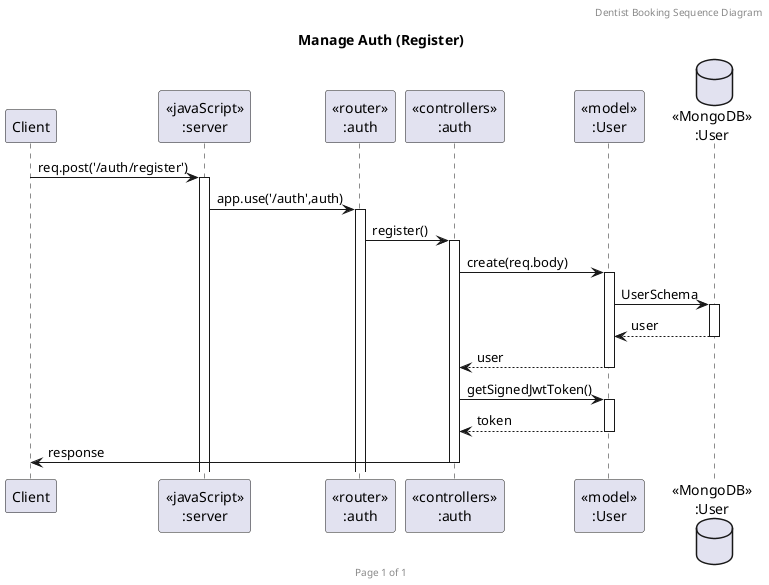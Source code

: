 @startuml Manage Auth (Register)

header Dentist Booking Sequence Diagram
footer Page %page% of %lastpage%
title "Manage Auth (Register)"

participant "Client" as client
participant "<<javaScript>>\n:server" as server
participant "<<router>>\n:auth" as routerAuth
participant "<<controllers>>\n:auth" as controllersAuth
participant "<<model>>\n:User" as modelUser
database "<<MongoDB>>\n:User" as UsersDatabase

client->server ++:req.post('/auth/register')
server->routerAuth ++:app.use('/auth',auth)
routerAuth -> controllersAuth ++:register()
controllersAuth->modelUser ++:create(req.body)
modelUser ->UsersDatabase ++: UserSchema
UsersDatabase --> modelUser --: user
controllersAuth <-- modelUser --:user
controllersAuth->modelUser ++:getSignedJwtToken()
controllersAuth <-- modelUser --:token
controllersAuth->client --:response

@enduml
